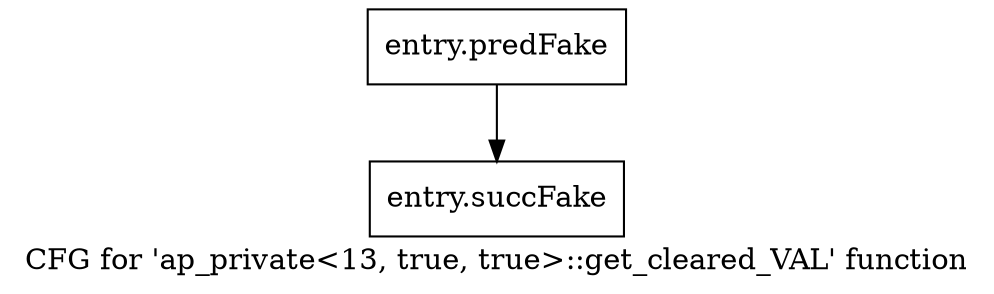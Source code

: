 digraph "CFG for 'ap_private\<13, true, true\>::get_cleared_VAL' function" {
	label="CFG for 'ap_private\<13, true, true\>::get_cleared_VAL' function";

	Node0x5a45cb0 [shape=record,filename="",linenumber="",label="{entry.predFake}"];
	Node0x5a45cb0 -> Node0x5ae6430[ callList="" memoryops="" filename="/home/omerfaruk/tools/Xilinx/Vitis_HLS/2023.2/include/etc/ap_private.h" execusionnum="6"];
	Node0x5ae6430 [shape=record,filename="/home/omerfaruk/tools/Xilinx/Vitis_HLS/2023.2/include/etc/ap_private.h",linenumber="1438",label="{entry.succFake}"];
}
